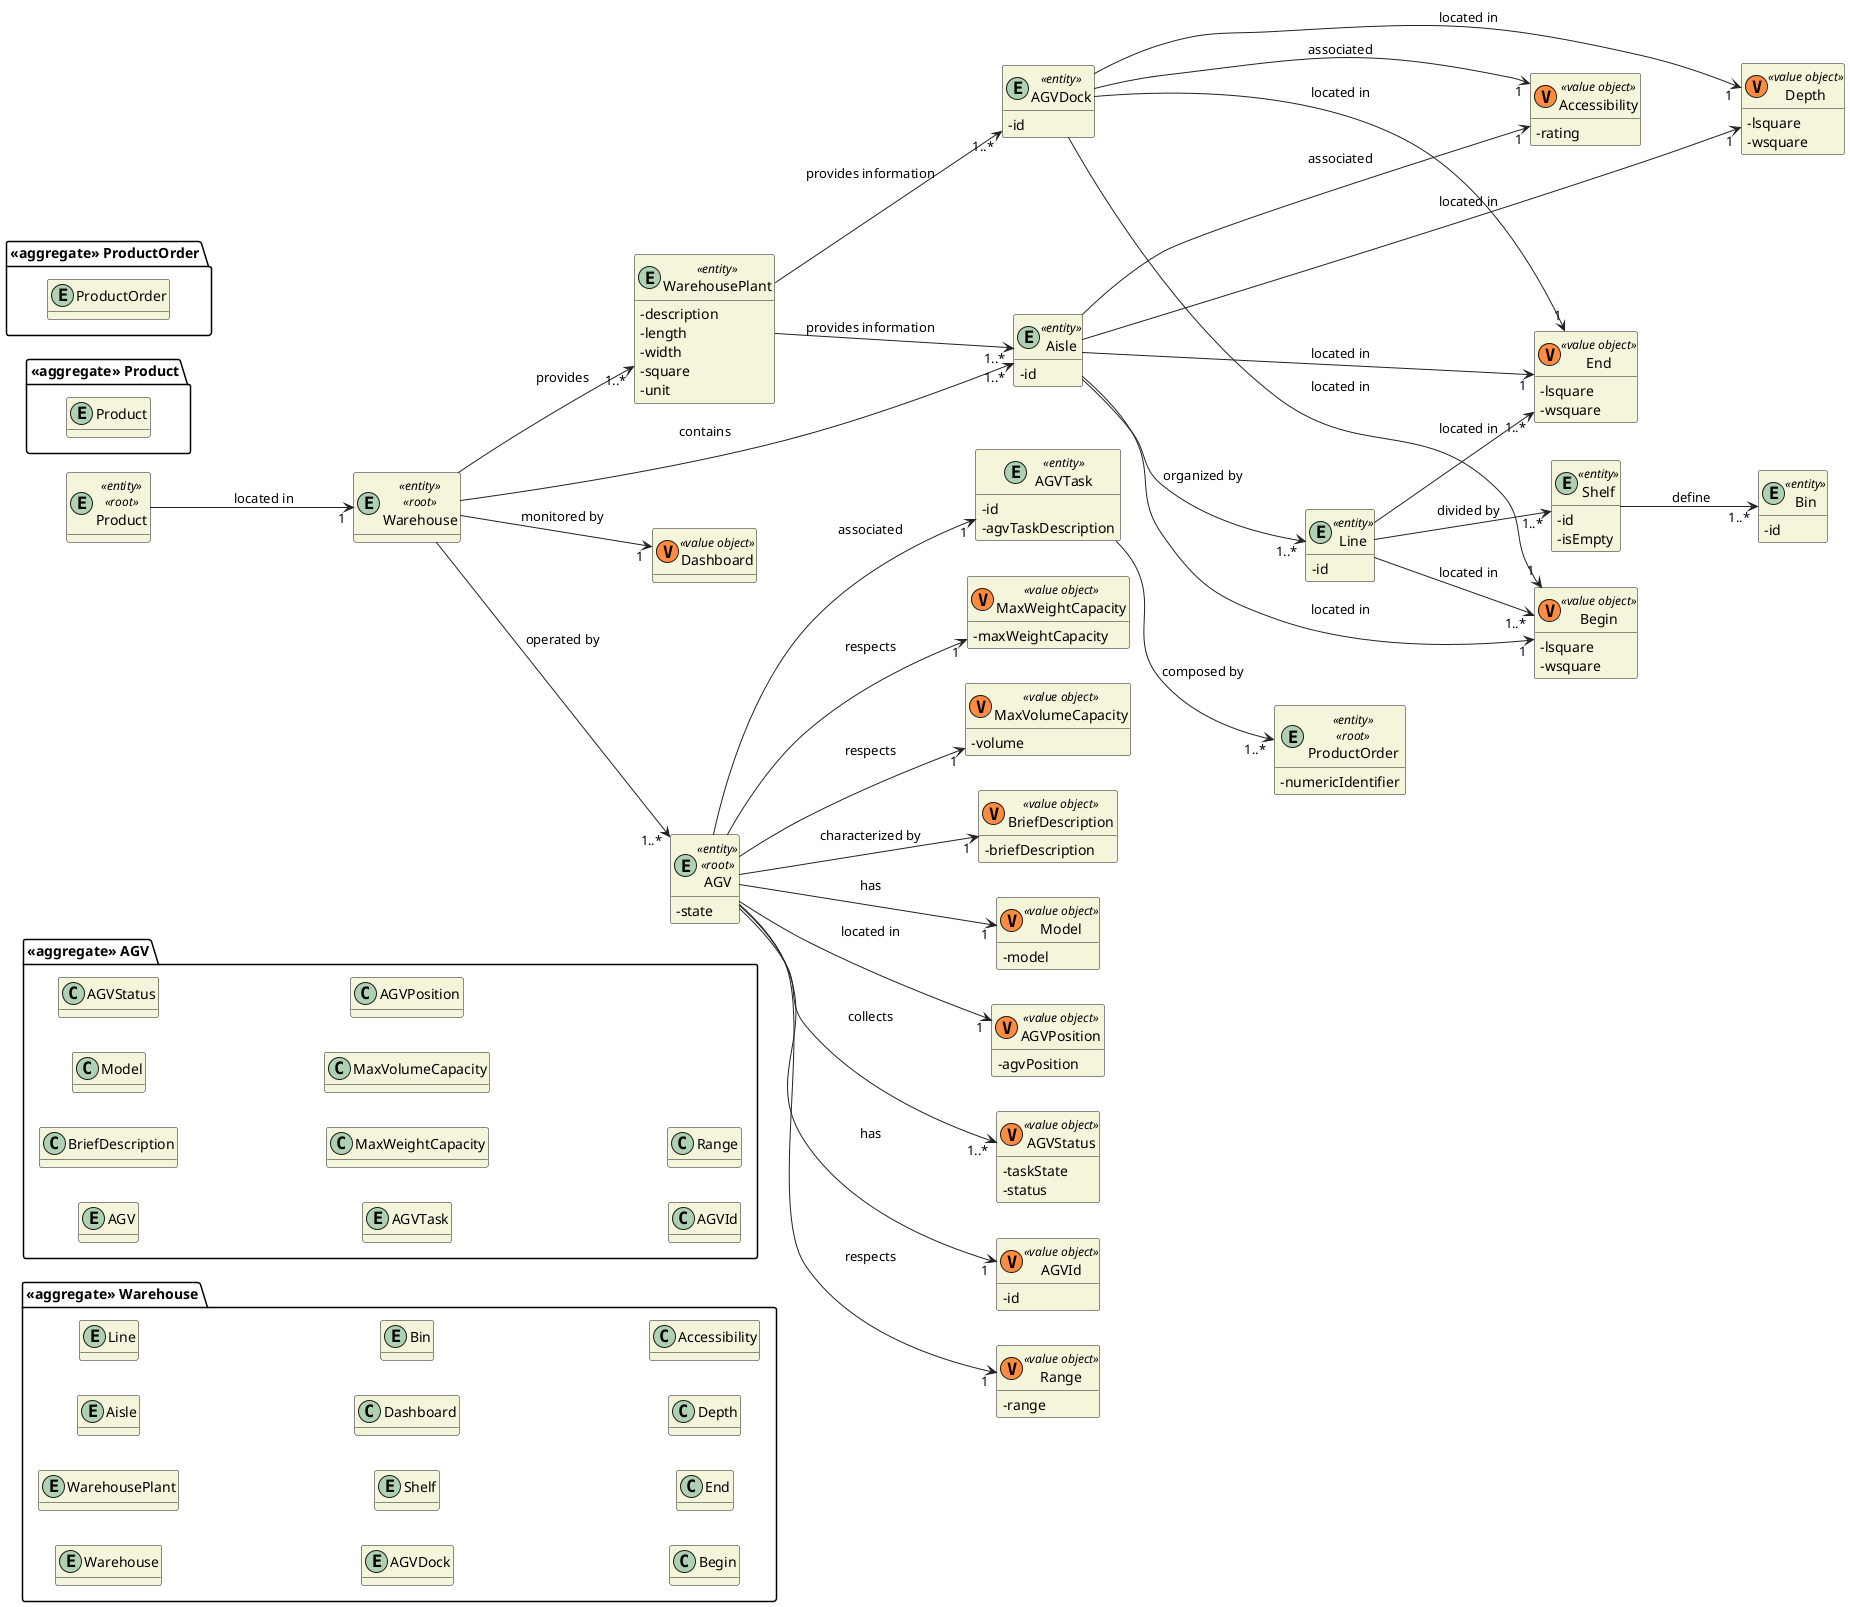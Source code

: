 @startuml

hide methods
left to right direction
skinparam classAttributeIconSize 0
skinparam classBackgroundColor beige
skinparam ArrowColor #222222

package "<<aggregate>> Warehouse" {
    entity Warehouse
    entity WarehousePlant
    entity Aisle
    entity Line
    entity AGVDock
    entity Shelf
    class Dashboard
    entity Bin
    class Begin
    class End
    class Depth
    class Accessibility
}

package "<<aggregate>> AGV" {
    entity AGV
    class BriefDescription
    class Model
    class AGVStatus
    entity AGVTask
    class MaxWeightCapacity
    class MaxVolumeCapacity
    class AGVPosition
    class AGVId
    class Range
}

package "<<aggregate>> Product" {
    entity Product
}

entity Product <<entity>> <<root>> {}

entity WarehousePlant <<entity>> {
    -description
    -length
    -width
    -square
    -unit
}

entity AGV <<entity>> <<root>> {
    -state
}

entity AGVDock <<entity>> {
    -id
}

entity Warehouse <<entity>> <<root>> {
}

class Dashboard <<(V,#FF8B40) value object>>{}

entity Shelf <<entity>>{
    -id
    -isEmpty
}

entity Bin <<entity>>{
    -id
}

entity Aisle <<entity>>{
    -id
}


class Begin <<(V,#FF8B40) value object>>{
    -lsquare
    -wsquare
}

class End <<(V,#FF8B40) value object>>{
    -lsquare
    -wsquare
}

class Depth <<(V,#FF8B40) value object>>{
    -lsquare
    -wsquare
}

class Accessibility <<(V,#FF8B40) value object>>{
    -rating
}

entity Line <<entity>>{
    -id

}

Product--> "1" Warehouse : located in

Warehouse --> "1..*" Aisle : contains

Warehouse --> "1" Dashboard : monitored by

Warehouse --> "1..*" AGV : operated by

Warehouse --> "1..*" WarehousePlant : provides

WarehousePlant --> "1..*" Aisle : provides information

WarehousePlant --> "1..*" AGVDock : provides information



Aisle --> "1..*" Line : organized by

Aisle --> "1" Begin : located in
Aisle --> "1" End : located in
Aisle ----> "1" Depth : located in
Aisle --> "1" Accessibility : associated

Line --> "1..*" Shelf : divided by

Line --> "1..*" Begin : located in

Line --> "1..*" End : located in

Shelf --> "1..*" Bin : define

AGVDock ---> "1" Begin : located in
AGVDock ---> "1" End : located in
AGVDock ---> "1" Depth : located in
AGVDock ---> "1" Accessibility : associated


entity AGV <<entity>> <<root>> {}

class BriefDescription <<(V,#FF8B40) value object>> {
-briefDescription
}

class Model <<(V,#FF8B40) value object>> {
-model
}

class AGVPosition <<(V,#FF8B40) value object>> {
-agvPosition
}

class AGVStatus<<(V,#FF8B40) value object>> {
    -taskState
    -status
}

class AGVId <<(V,#FF8B40) value object>> {
-id
}

class Range <<(V,#FF8B40) value object>> {
-range
}

class MaxWeightCapacity <<(V,#FF8B40) value object>> {
-maxWeightCapacity
}

class MaxVolumeCapacity <<(V,#FF8B40) value object>> {
-volume
}

entity AGVTask <<entity>> {
    -id
    -agvTaskDescription
}

package "<<aggregate>> ProductOrder"{
    entity ProductOrder
}

entity ProductOrder <<entity>> <<root>> {
- numericIdentifier
}


AGV --> "1" AGVId : has
AGV --> "1..*" AGVStatus : collects
AGV --> "1" Range : respects
AGV --> "1" Model : has
AGV --> "1" BriefDescription : characterized by
AGV --> "1" MaxWeightCapacity : respects
AGV --> "1" MaxVolumeCapacity : respects
AGV --> "1" AGVPosition : located in
AGV --> "1" AGVTask : associated
AGVTask --> "1..*" ProductOrder : composed by
@enduml